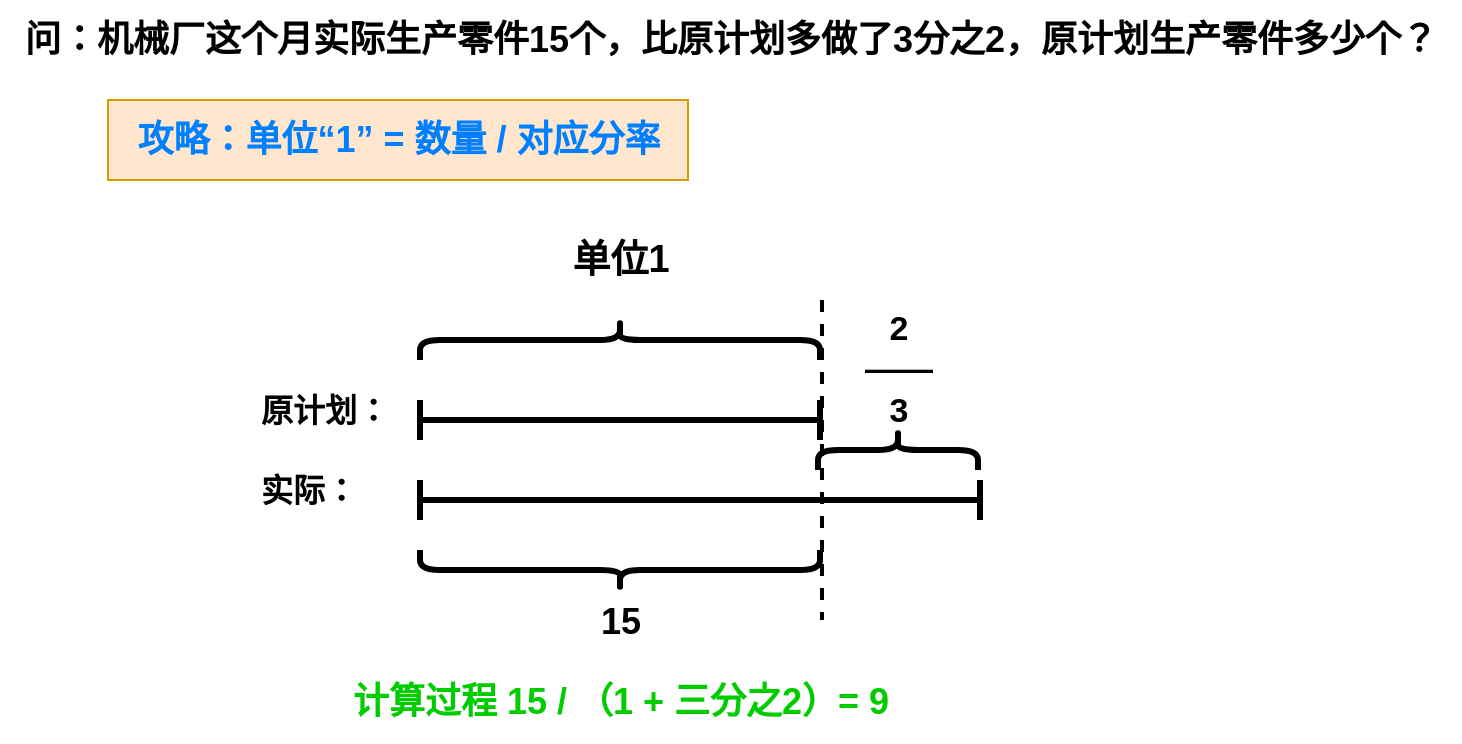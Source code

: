 <mxfile version="22.1.7" type="github">
  <diagram name="第 1 页" id="ibf2PCoqaVutC7yzK83v">
    <mxGraphModel dx="1434" dy="774" grid="1" gridSize="10" guides="1" tooltips="1" connect="1" arrows="1" fold="1" page="1" pageScale="1" pageWidth="827" pageHeight="1169" math="0" shadow="0">
      <root>
        <mxCell id="0" />
        <mxCell id="MtduzZIu6qgq0mqLRXFH-38" parent="0" />
        <mxCell id="MtduzZIu6qgq0mqLRXFH-52" value="" style="shape=crossbar;whiteSpace=wrap;html=1;rounded=1;strokeWidth=3;" vertex="1" parent="MtduzZIu6qgq0mqLRXFH-38">
          <mxGeometry x="280" y="290" width="200" height="20" as="geometry" />
        </mxCell>
        <mxCell id="MtduzZIu6qgq0mqLRXFH-53" value="" style="shape=crossbar;whiteSpace=wrap;html=1;rounded=1;strokeWidth=3;" vertex="1" parent="MtduzZIu6qgq0mqLRXFH-38">
          <mxGeometry x="280" y="330" width="280" height="20" as="geometry" />
        </mxCell>
        <mxCell id="MtduzZIu6qgq0mqLRXFH-54" value="" style="shape=curlyBracket;whiteSpace=wrap;html=1;rounded=1;flipH=1;labelPosition=right;verticalLabelPosition=middle;align=left;verticalAlign=middle;rotation=-90;size=0.5;fontStyle=0;strokeWidth=3;" vertex="1" parent="MtduzZIu6qgq0mqLRXFH-38">
          <mxGeometry x="509" y="275" width="20" height="80" as="geometry" />
        </mxCell>
        <mxCell id="MtduzZIu6qgq0mqLRXFH-56" value="" style="line;strokeWidth=2;direction=south;html=1;dashed=1;spacingLeft=0;" vertex="1" parent="MtduzZIu6qgq0mqLRXFH-38">
          <mxGeometry x="476" y="240" width="10" height="160" as="geometry" />
        </mxCell>
        <mxCell id="MtduzZIu6qgq0mqLRXFH-59" value="" style="shape=curlyBracket;whiteSpace=wrap;html=1;rounded=1;flipH=1;labelPosition=right;verticalLabelPosition=middle;align=left;verticalAlign=middle;rotation=-90;size=0.5;fontStyle=0;strokeWidth=3;" vertex="1" parent="MtduzZIu6qgq0mqLRXFH-38">
          <mxGeometry x="370" y="160" width="20" height="200" as="geometry" />
        </mxCell>
        <mxCell id="MtduzZIu6qgq0mqLRXFH-60" value="&lt;b&gt;&lt;font style=&quot;font-size: 19px;&quot;&gt;单位1&lt;/font&gt;&lt;/b&gt;" style="text;html=1;align=center;verticalAlign=middle;resizable=0;points=[];autosize=1;strokeColor=none;fillColor=none;" vertex="1" parent="MtduzZIu6qgq0mqLRXFH-38">
          <mxGeometry x="345" y="200" width="70" height="40" as="geometry" />
        </mxCell>
        <mxCell id="MtduzZIu6qgq0mqLRXFH-61" value="&lt;b style=&quot;font-size: 17px;&quot;&gt;2&lt;br&gt;——&lt;br&gt;3&lt;br&gt;&lt;/b&gt;" style="text;html=1;align=center;verticalAlign=middle;resizable=0;points=[];autosize=1;strokeColor=none;fillColor=none;" vertex="1" parent="MtduzZIu6qgq0mqLRXFH-38">
          <mxGeometry x="489" y="240" width="60" height="70" as="geometry" />
        </mxCell>
        <mxCell id="MtduzZIu6qgq0mqLRXFH-62" value="" style="shape=curlyBracket;whiteSpace=wrap;html=1;rounded=1;flipH=1;labelPosition=right;verticalLabelPosition=middle;align=left;verticalAlign=middle;rotation=90;size=0.5;fontStyle=0;strokeWidth=3;" vertex="1" parent="MtduzZIu6qgq0mqLRXFH-38">
          <mxGeometry x="370" y="275" width="20" height="200" as="geometry" />
        </mxCell>
        <mxCell id="MtduzZIu6qgq0mqLRXFH-63" value="&lt;b&gt;&lt;font style=&quot;font-size: 18px;&quot;&gt;15&lt;/font&gt;&lt;/b&gt;" style="text;html=1;align=center;verticalAlign=middle;resizable=0;points=[];autosize=1;strokeColor=none;fillColor=none;" vertex="1" parent="MtduzZIu6qgq0mqLRXFH-38">
          <mxGeometry x="360" y="381" width="40" height="40" as="geometry" />
        </mxCell>
        <mxCell id="MtduzZIu6qgq0mqLRXFH-64" value="&lt;b&gt;&lt;font style=&quot;font-size: 18px;&quot;&gt;问：机械厂这个月实际生产零件15个，比原计划多做了3分之2，原计划生产零件多少个？&lt;/font&gt;&lt;/b&gt;" style="text;html=1;align=center;verticalAlign=middle;resizable=0;points=[];autosize=1;strokeColor=none;fillColor=none;" vertex="1" parent="MtduzZIu6qgq0mqLRXFH-38">
          <mxGeometry x="70" y="90" width="730" height="40" as="geometry" />
        </mxCell>
        <mxCell id="MtduzZIu6qgq0mqLRXFH-65" value="&lt;b&gt;&lt;font style=&quot;font-size: 16px;&quot;&gt;原计划：&lt;/font&gt;&lt;/b&gt;" style="text;html=1;align=center;verticalAlign=middle;resizable=0;points=[];autosize=1;strokeColor=none;fillColor=none;" vertex="1" parent="MtduzZIu6qgq0mqLRXFH-38">
          <mxGeometry x="187" y="280" width="90" height="30" as="geometry" />
        </mxCell>
        <mxCell id="MtduzZIu6qgq0mqLRXFH-66" value="&lt;b&gt;&lt;font style=&quot;font-size: 16px;&quot;&gt;实际：&lt;/font&gt;&lt;/b&gt;" style="text;html=1;align=center;verticalAlign=middle;resizable=0;points=[];autosize=1;strokeColor=none;fillColor=none;" vertex="1" parent="MtduzZIu6qgq0mqLRXFH-38">
          <mxGeometry x="189" y="320" width="70" height="30" as="geometry" />
        </mxCell>
        <mxCell id="MtduzZIu6qgq0mqLRXFH-67" value="&lt;b&gt;&lt;font color=&quot;#007fff&quot; style=&quot;font-size: 18px;&quot;&gt;攻略：单位“1” = 数量 / 对应分率&lt;/font&gt;&lt;/b&gt;" style="text;html=1;align=center;verticalAlign=middle;resizable=0;points=[];autosize=1;strokeColor=#d79b00;fillColor=#ffe6cc;" vertex="1" parent="MtduzZIu6qgq0mqLRXFH-38">
          <mxGeometry x="124" y="140" width="290" height="40" as="geometry" />
        </mxCell>
        <mxCell id="MtduzZIu6qgq0mqLRXFH-68" value="&lt;b style=&quot;font-size: 18px;&quot;&gt;&lt;font color=&quot;#00cc00&quot;&gt;计算过程 15 / （1 + 三分之2）= 9&lt;/font&gt;&lt;br&gt;&lt;/b&gt;" style="text;html=1;align=center;verticalAlign=middle;resizable=0;points=[];autosize=1;strokeColor=none;fillColor=none;" vertex="1" parent="MtduzZIu6qgq0mqLRXFH-38">
          <mxGeometry x="235" y="421" width="290" height="40" as="geometry" />
        </mxCell>
      </root>
    </mxGraphModel>
  </diagram>
</mxfile>

